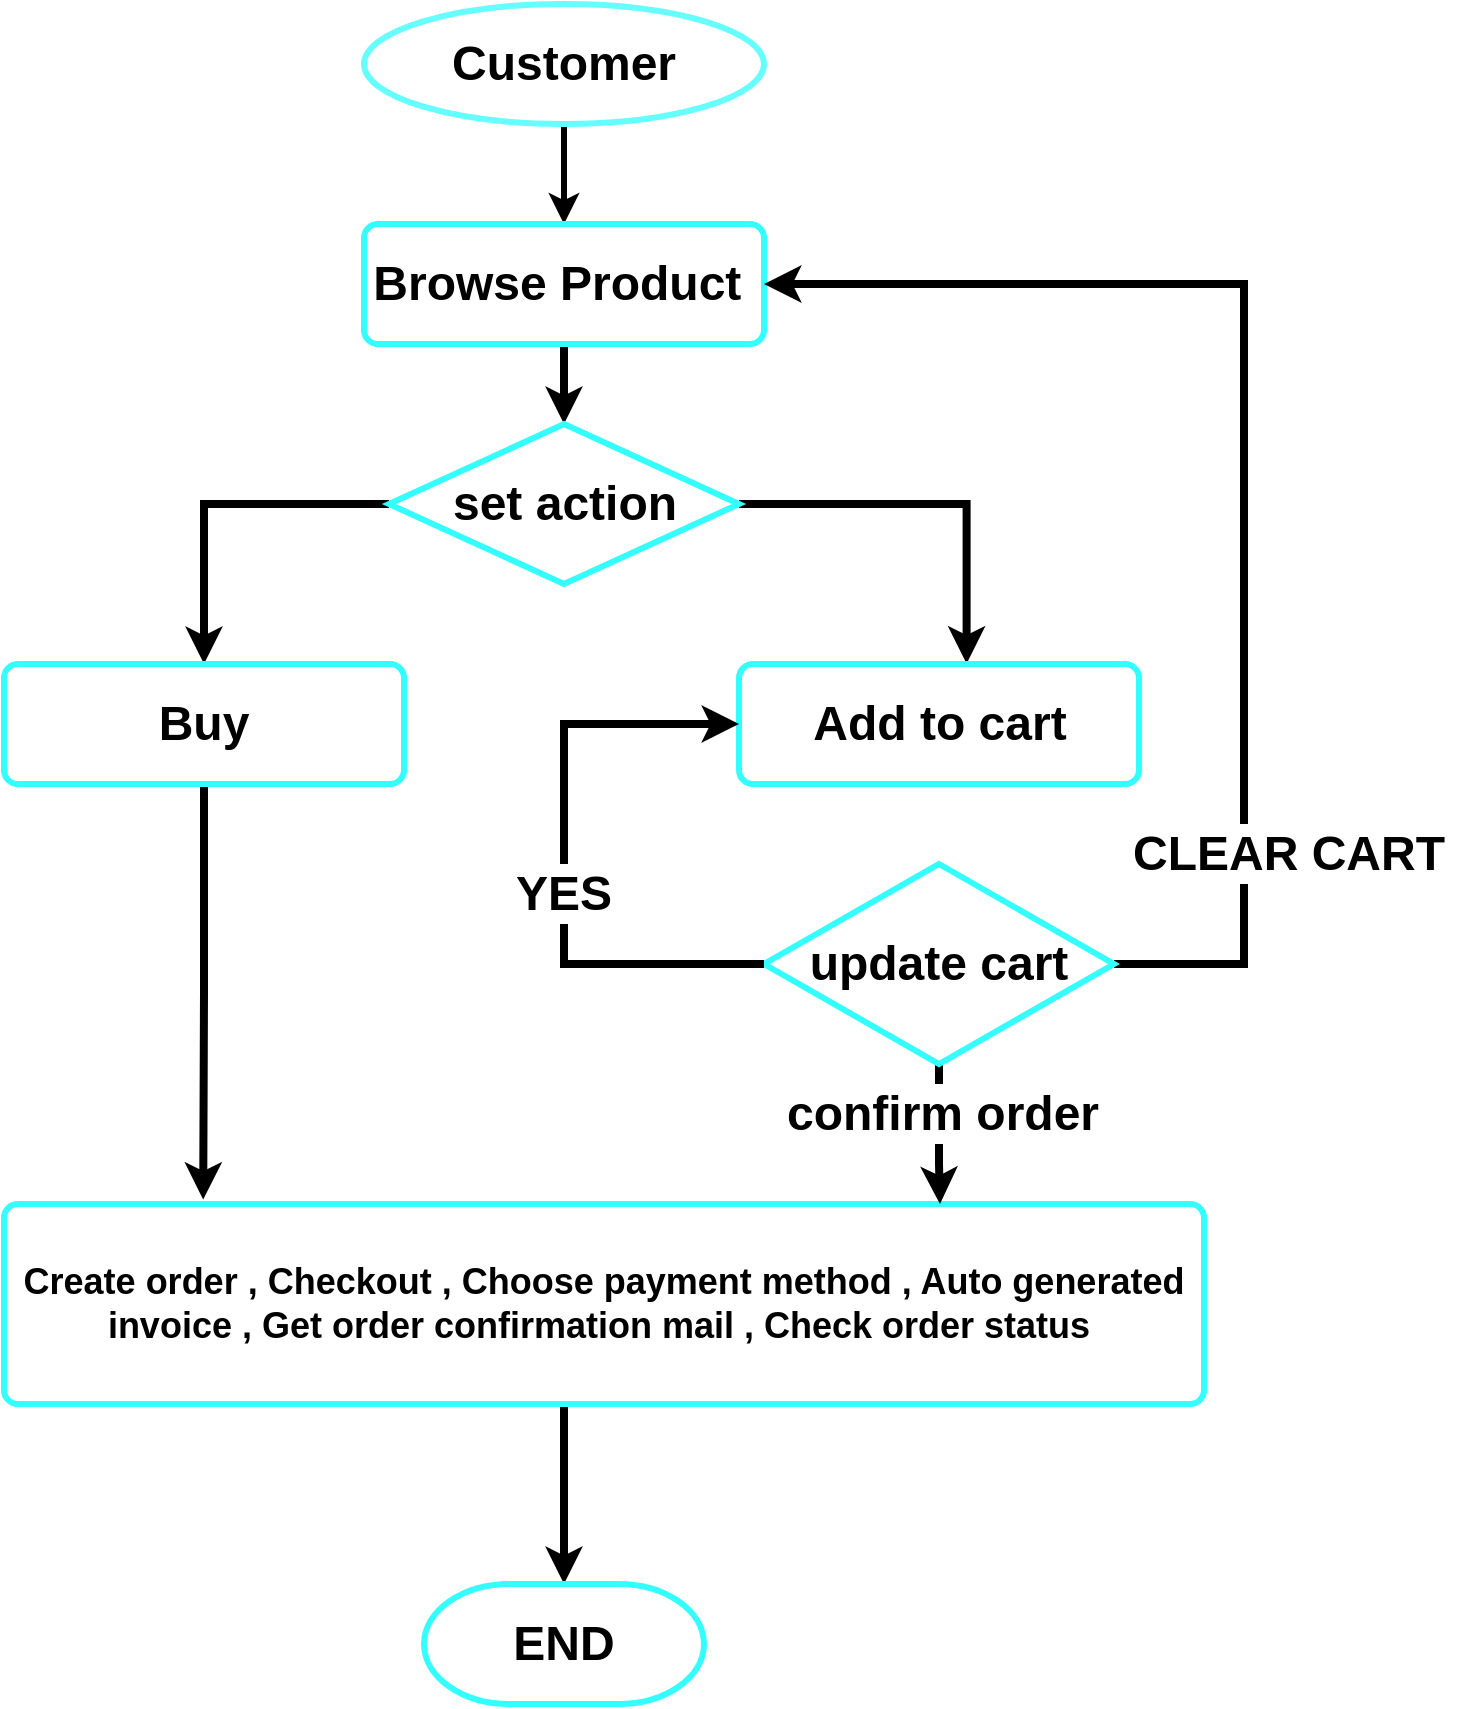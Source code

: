 <mxfile version="21.6.6" type="github">
  <diagram name="Page-1" id="Vr-Ay_9J2vr7S0z5fENa">
    <mxGraphModel dx="1050" dy="515" grid="1" gridSize="10" guides="1" tooltips="1" connect="1" arrows="1" fold="1" page="1" pageScale="1" pageWidth="850" pageHeight="1400" math="0" shadow="0">
      <root>
        <mxCell id="0" />
        <mxCell id="1" parent="0" />
        <mxCell id="WWopHkoAth9X6F_zSNTi-8" value="" style="edgeStyle=orthogonalEdgeStyle;rounded=0;orthogonalLoop=1;jettySize=auto;html=1;fontSize=12;fillColor=default;strokeWidth=3;" parent="1" source="WWopHkoAth9X6F_zSNTi-1" target="WWopHkoAth9X6F_zSNTi-2" edge="1">
          <mxGeometry relative="1" as="geometry" />
        </mxCell>
        <mxCell id="WWopHkoAth9X6F_zSNTi-1" value="&lt;h1&gt;&lt;font style=&quot;font-size: 24px;&quot;&gt;Customer&lt;/font&gt;&lt;/h1&gt;" style="strokeWidth=3;html=1;shape=mxgraph.flowchart.start_1;whiteSpace=wrap;strokeColor=#66FFFF;" parent="1" vertex="1">
          <mxGeometry x="360" y="20" width="200" height="60" as="geometry" />
        </mxCell>
        <mxCell id="MsDVc2Uzt0mdWIG-TVgO-1" value="" style="edgeStyle=orthogonalEdgeStyle;rounded=0;orthogonalLoop=1;jettySize=auto;html=1;strokeWidth=4;" edge="1" parent="1" source="WWopHkoAth9X6F_zSNTi-2" target="WWopHkoAth9X6F_zSNTi-4">
          <mxGeometry relative="1" as="geometry" />
        </mxCell>
        <mxCell id="WWopHkoAth9X6F_zSNTi-2" value="&lt;font style=&quot;font-size: 24px;&quot;&gt;&lt;b&gt;Browse Product&amp;nbsp;&lt;/b&gt;&lt;/font&gt;" style="rounded=1;whiteSpace=wrap;html=1;absoluteArcSize=1;arcSize=14;strokeWidth=3;strokeColor=#33FFFF;" parent="1" vertex="1">
          <mxGeometry x="360" y="130" width="200" height="60" as="geometry" />
        </mxCell>
        <mxCell id="hX6ajr4mLibBN4r1ZodI-14" style="edgeStyle=orthogonalEdgeStyle;rounded=0;orthogonalLoop=1;jettySize=auto;html=1;entryX=0.569;entryY=-0.003;entryDx=0;entryDy=0;entryPerimeter=0;strokeWidth=4;" parent="1" source="WWopHkoAth9X6F_zSNTi-4" target="hX6ajr4mLibBN4r1ZodI-1" edge="1">
          <mxGeometry relative="1" as="geometry">
            <Array as="points">
              <mxPoint x="661" y="270" />
            </Array>
          </mxGeometry>
        </mxCell>
        <mxCell id="hX6ajr4mLibBN4r1ZodI-15" style="edgeStyle=orthogonalEdgeStyle;rounded=0;orthogonalLoop=1;jettySize=auto;html=1;entryX=0.5;entryY=0;entryDx=0;entryDy=0;strokeWidth=4;" parent="1" source="WWopHkoAth9X6F_zSNTi-4" target="hX6ajr4mLibBN4r1ZodI-2" edge="1">
          <mxGeometry relative="1" as="geometry">
            <Array as="points">
              <mxPoint x="280" y="270" />
            </Array>
          </mxGeometry>
        </mxCell>
        <mxCell id="WWopHkoAth9X6F_zSNTi-4" value="&lt;h1&gt;set action&lt;/h1&gt;" style="strokeWidth=3;html=1;shape=mxgraph.flowchart.decision;whiteSpace=wrap;strokeColor=#33FFFF;rounded=1;arcSize=14;" parent="1" vertex="1">
          <mxGeometry x="372.5" y="230" width="175" height="80" as="geometry" />
        </mxCell>
        <mxCell id="hX6ajr4mLibBN4r1ZodI-16" style="edgeStyle=orthogonalEdgeStyle;rounded=0;orthogonalLoop=1;jettySize=auto;html=1;entryX=0.5;entryY=0;entryDx=0;entryDy=0;entryPerimeter=0;strokeWidth=4;" parent="1" source="WWopHkoAth9X6F_zSNTi-6" target="WWopHkoAth9X6F_zSNTi-7" edge="1">
          <mxGeometry relative="1" as="geometry">
            <Array as="points">
              <mxPoint x="460" y="740" />
              <mxPoint x="460" y="740" />
            </Array>
          </mxGeometry>
        </mxCell>
        <mxCell id="WWopHkoAth9X6F_zSNTi-6" value="&lt;h2&gt;Create order , Checkout , Choose payment method , Auto generated invoice , Get order confirmation mail , Check order status&amp;nbsp;&lt;/h2&gt;" style="rounded=1;whiteSpace=wrap;html=1;absoluteArcSize=1;arcSize=14;strokeWidth=3;strokeColor=#33FFFF;" parent="1" vertex="1">
          <mxGeometry x="180" y="620" width="600" height="100" as="geometry" />
        </mxCell>
        <mxCell id="WWopHkoAth9X6F_zSNTi-7" value="&lt;h1&gt;END&lt;/h1&gt;" style="strokeWidth=3;html=1;shape=mxgraph.flowchart.terminator;whiteSpace=wrap;strokeColor=#33FFFF;rounded=1;arcSize=14;" parent="1" vertex="1">
          <mxGeometry x="390" y="810" width="140" height="60" as="geometry" />
        </mxCell>
        <mxCell id="hX6ajr4mLibBN4r1ZodI-1" value="&lt;font style=&quot;font-size: 24px;&quot;&gt;&lt;b&gt;Add to cart&lt;/b&gt;&lt;/font&gt;" style="rounded=1;whiteSpace=wrap;html=1;absoluteArcSize=1;arcSize=14;strokeWidth=3;strokeColor=#33FFFF;" parent="1" vertex="1">
          <mxGeometry x="547.5" y="350" width="200" height="60" as="geometry" />
        </mxCell>
        <mxCell id="hX6ajr4mLibBN4r1ZodI-13" style="edgeStyle=orthogonalEdgeStyle;rounded=0;orthogonalLoop=1;jettySize=auto;html=1;entryX=0.166;entryY=-0.022;entryDx=0;entryDy=0;entryPerimeter=0;strokeWidth=4;" parent="1" source="hX6ajr4mLibBN4r1ZodI-2" target="WWopHkoAth9X6F_zSNTi-6" edge="1">
          <mxGeometry relative="1" as="geometry" />
        </mxCell>
        <mxCell id="hX6ajr4mLibBN4r1ZodI-2" value="&lt;font style=&quot;font-size: 24px;&quot;&gt;&lt;b&gt;Buy&lt;/b&gt;&lt;/font&gt;" style="rounded=1;whiteSpace=wrap;html=1;absoluteArcSize=1;arcSize=14;strokeWidth=3;strokeColor=#33FFFF;" parent="1" vertex="1">
          <mxGeometry x="180" y="350" width="200" height="60" as="geometry" />
        </mxCell>
        <mxCell id="hX6ajr4mLibBN4r1ZodI-5" style="edgeStyle=orthogonalEdgeStyle;rounded=0;orthogonalLoop=1;jettySize=auto;html=1;entryX=1;entryY=0.5;entryDx=0;entryDy=0;strokeWidth=4;exitX=1;exitY=0.5;exitDx=0;exitDy=0;exitPerimeter=0;" parent="1" source="hX6ajr4mLibBN4r1ZodI-3" target="WWopHkoAth9X6F_zSNTi-2" edge="1">
          <mxGeometry relative="1" as="geometry">
            <Array as="points">
              <mxPoint x="800" y="500" />
              <mxPoint x="800" y="160" />
            </Array>
          </mxGeometry>
        </mxCell>
        <mxCell id="hX6ajr4mLibBN4r1ZodI-7" style="edgeStyle=orthogonalEdgeStyle;rounded=0;orthogonalLoop=1;jettySize=auto;html=1;entryX=0;entryY=0.5;entryDx=0;entryDy=0;strokeWidth=4;" parent="1" source="hX6ajr4mLibBN4r1ZodI-10" target="hX6ajr4mLibBN4r1ZodI-1" edge="1">
          <mxGeometry relative="1" as="geometry">
            <Array as="points">
              <mxPoint x="460" y="380" />
            </Array>
          </mxGeometry>
        </mxCell>
        <mxCell id="hX6ajr4mLibBN4r1ZodI-8" value="" style="edgeStyle=orthogonalEdgeStyle;rounded=0;orthogonalLoop=1;jettySize=auto;html=1;strokeWidth=4;" parent="1" source="hX6ajr4mLibBN4r1ZodI-3" target="WWopHkoAth9X6F_zSNTi-6" edge="1">
          <mxGeometry relative="1" as="geometry">
            <Array as="points">
              <mxPoint x="648" y="600" />
              <mxPoint x="648" y="600" />
            </Array>
          </mxGeometry>
        </mxCell>
        <mxCell id="hX6ajr4mLibBN4r1ZodI-3" value="&lt;h1&gt;update cart&lt;/h1&gt;" style="strokeWidth=3;html=1;shape=mxgraph.flowchart.decision;whiteSpace=wrap;strokeColor=#33FFFF;rounded=1;arcSize=14;" parent="1" vertex="1">
          <mxGeometry x="560" y="450" width="175" height="100" as="geometry" />
        </mxCell>
        <mxCell id="hX6ajr4mLibBN4r1ZodI-9" value="&lt;b&gt;&lt;font style=&quot;font-size: 24px;&quot;&gt;CLEAR CART&lt;/font&gt;&lt;/b&gt;" style="text;html=1;strokeColor=none;fillColor=#FFFFFF;align=center;verticalAlign=middle;whiteSpace=wrap;rounded=0;" parent="1" vertex="1">
          <mxGeometry x="730" y="430" width="185" height="30" as="geometry" />
        </mxCell>
        <mxCell id="hX6ajr4mLibBN4r1ZodI-11" value="" style="edgeStyle=orthogonalEdgeStyle;rounded=0;orthogonalLoop=1;jettySize=auto;html=1;entryX=0;entryY=0.5;entryDx=0;entryDy=0;strokeWidth=4;" parent="1" source="hX6ajr4mLibBN4r1ZodI-3" target="hX6ajr4mLibBN4r1ZodI-10" edge="1">
          <mxGeometry relative="1" as="geometry">
            <mxPoint x="560" y="500" as="sourcePoint" />
            <mxPoint x="548" y="380" as="targetPoint" />
            <Array as="points">
              <mxPoint x="460" y="500" />
            </Array>
          </mxGeometry>
        </mxCell>
        <mxCell id="hX6ajr4mLibBN4r1ZodI-10" value="&lt;span style=&quot;font-size: 24px;&quot;&gt;&lt;b&gt;YES&lt;/b&gt;&lt;/span&gt;" style="text;html=1;strokeColor=none;fillColor=#FFFFFF;align=center;verticalAlign=middle;whiteSpace=wrap;rounded=0;" parent="1" vertex="1">
          <mxGeometry x="390" y="450" width="140" height="30" as="geometry" />
        </mxCell>
        <mxCell id="hX6ajr4mLibBN4r1ZodI-12" value="&lt;b&gt;&lt;font style=&quot;font-size: 24px;&quot;&gt;confirm order&lt;/font&gt;&lt;/b&gt;" style="text;html=1;strokeColor=none;fillColor=#FFFFFF;align=center;verticalAlign=middle;whiteSpace=wrap;rounded=0;" parent="1" vertex="1">
          <mxGeometry x="562.5" y="560" width="172.5" height="30" as="geometry" />
        </mxCell>
      </root>
    </mxGraphModel>
  </diagram>
</mxfile>
